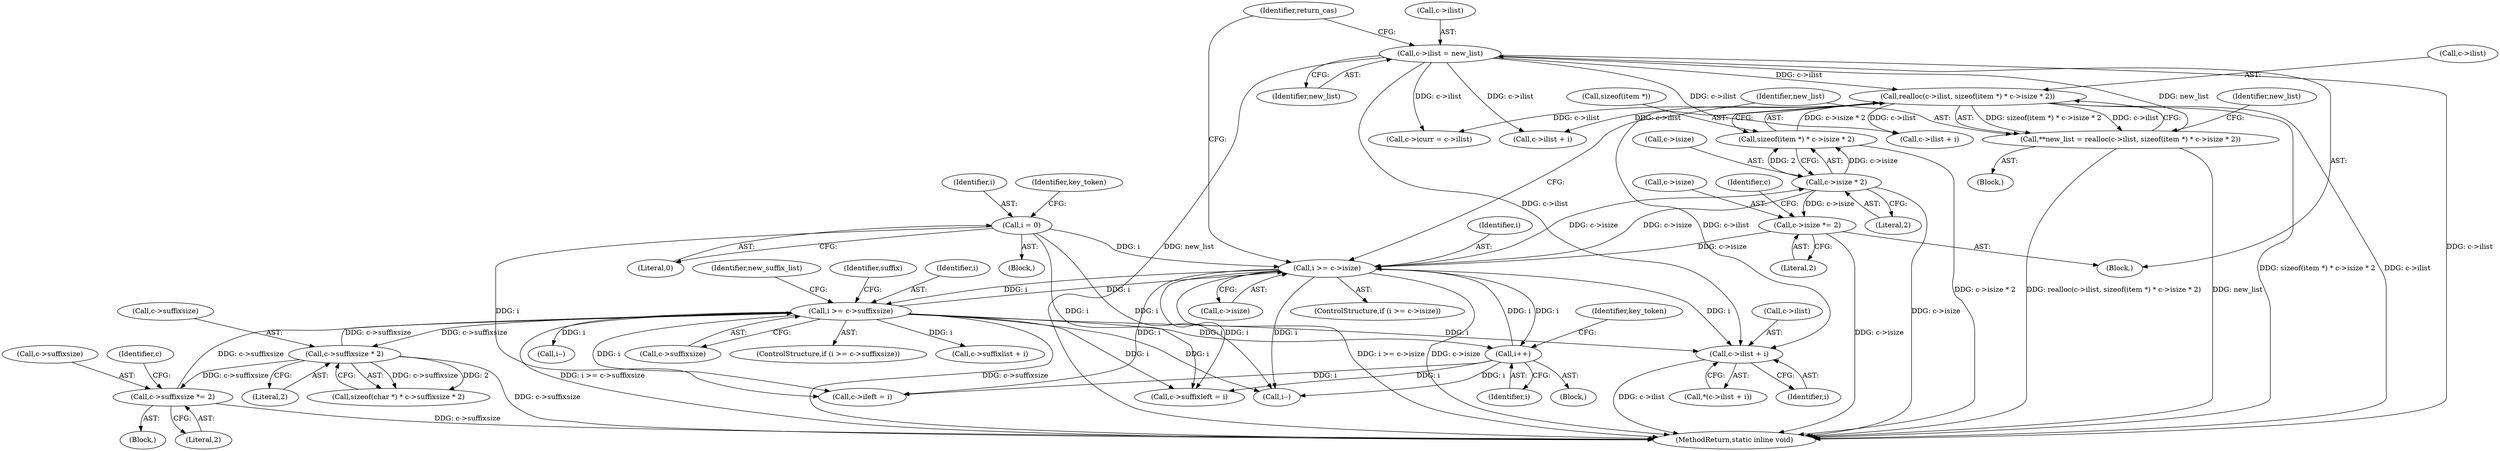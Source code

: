 digraph "0_memcached_a8c4a82787b8b6c256d61bd5c42fb7f92d1bae00@pointer" {
"1000597" [label="(Call,c->ilist + i)"];
"1000222" [label="(Call,c->ilist = new_list)"];
"1000200" [label="(Call,**new_list = realloc(c->ilist, sizeof(item *) * c->isize * 2))"];
"1000202" [label="(Call,realloc(c->ilist, sizeof(item *) * c->isize * 2))"];
"1000206" [label="(Call,sizeof(item *) * c->isize * 2)"];
"1000209" [label="(Call,c->isize * 2)"];
"1000193" [label="(Call,i >= c->isize)"];
"1000114" [label="(Call,i = 0)"];
"1000603" [label="(Call,i++)"];
"1000261" [label="(Call,i >= c->suffixsize)"];
"1000285" [label="(Call,c->suffixsize *= 2)"];
"1000277" [label="(Call,c->suffixsize * 2)"];
"1000217" [label="(Call,c->isize *= 2)"];
"1000195" [label="(Call,c->isize)"];
"1000651" [label="(Identifier,key_token)"];
"1000285" [label="(Call,c->suffixsize *= 2)"];
"1000596" [label="(Call,*(c->ilist + i))"];
"1000206" [label="(Call,sizeof(item *) * c->isize * 2)"];
"1000210" [label="(Call,c->isize)"];
"1000240" [label="(Identifier,return_cas)"];
"1000307" [label="(Identifier,suffix)"];
"1000116" [label="(Literal,0)"];
"1000603" [label="(Call,i++)"];
"1000702" [label="(Call,c->suffixleft = i)"];
"1000274" [label="(Call,sizeof(char *) * c->suffixsize * 2)"];
"1000284" [label="(Block,)"];
"1000159" [label="(Call,i--)"];
"1000194" [label="(Identifier,i)"];
"1000286" [label="(Call,c->suffixsize)"];
"1000198" [label="(Block,)"];
"1000226" [label="(Identifier,new_list)"];
"1000338" [label="(Call,c->ilist + i)"];
"1000278" [label="(Call,c->suffixsize)"];
"1000216" [label="(Block,)"];
"1000332" [label="(Call,i--)"];
"1000277" [label="(Call,c->suffixsize * 2)"];
"1000114" [label="(Call,i = 0)"];
"1000756" [label="(MethodReturn,static inline void)"];
"1000209" [label="(Call,c->isize * 2)"];
"1000222" [label="(Call,c->ilist = new_list)"];
"1000203" [label="(Call,c->ilist)"];
"1000262" [label="(Identifier,i)"];
"1000289" [label="(Literal,2)"];
"1000682" [label="(Call,c->ileft = i)"];
"1000218" [label="(Call,c->isize)"];
"1000193" [label="(Call,i >= c->isize)"];
"1000215" [label="(Identifier,new_list)"];
"1000263" [label="(Call,c->suffixsize)"];
"1000601" [label="(Identifier,i)"];
"1000260" [label="(ControlStructure,if (i >= c->suffixsize))"];
"1000346" [label="(Call,c->suffixlist + i)"];
"1000223" [label="(Call,c->ilist)"];
"1000598" [label="(Call,c->ilist)"];
"1000217" [label="(Call,c->isize *= 2)"];
"1000224" [label="(Identifier,c)"];
"1000200" [label="(Call,**new_list = realloc(c->ilist, sizeof(item *) * c->isize * 2))"];
"1000221" [label="(Literal,2)"];
"1000202" [label="(Call,realloc(c->ilist, sizeof(item *) * c->isize * 2))"];
"1000120" [label="(Identifier,key_token)"];
"1000597" [label="(Call,c->ilist + i)"];
"1000201" [label="(Identifier,new_list)"];
"1000269" [label="(Identifier,new_suffix_list)"];
"1000261" [label="(Call,i >= c->suffixsize)"];
"1000213" [label="(Literal,2)"];
"1000192" [label="(ControlStructure,if (i >= c->isize))"];
"1000292" [label="(Identifier,c)"];
"1000675" [label="(Call,c->icurr = c->ilist)"];
"1000110" [label="(Block,)"];
"1000165" [label="(Call,c->ilist + i)"];
"1000281" [label="(Literal,2)"];
"1000115" [label="(Identifier,i)"];
"1000191" [label="(Block,)"];
"1000604" [label="(Identifier,i)"];
"1000207" [label="(Call,sizeof(item *))"];
"1000597" -> "1000596"  [label="AST: "];
"1000597" -> "1000601"  [label="CFG: "];
"1000598" -> "1000597"  [label="AST: "];
"1000601" -> "1000597"  [label="AST: "];
"1000596" -> "1000597"  [label="CFG: "];
"1000597" -> "1000756"  [label="DDG: c->ilist"];
"1000222" -> "1000597"  [label="DDG: c->ilist"];
"1000202" -> "1000597"  [label="DDG: c->ilist"];
"1000193" -> "1000597"  [label="DDG: i"];
"1000261" -> "1000597"  [label="DDG: i"];
"1000222" -> "1000216"  [label="AST: "];
"1000222" -> "1000226"  [label="CFG: "];
"1000223" -> "1000222"  [label="AST: "];
"1000226" -> "1000222"  [label="AST: "];
"1000240" -> "1000222"  [label="CFG: "];
"1000222" -> "1000756"  [label="DDG: c->ilist"];
"1000222" -> "1000756"  [label="DDG: new_list"];
"1000222" -> "1000165"  [label="DDG: c->ilist"];
"1000222" -> "1000202"  [label="DDG: c->ilist"];
"1000200" -> "1000222"  [label="DDG: new_list"];
"1000222" -> "1000338"  [label="DDG: c->ilist"];
"1000222" -> "1000675"  [label="DDG: c->ilist"];
"1000200" -> "1000198"  [label="AST: "];
"1000200" -> "1000202"  [label="CFG: "];
"1000201" -> "1000200"  [label="AST: "];
"1000202" -> "1000200"  [label="AST: "];
"1000215" -> "1000200"  [label="CFG: "];
"1000200" -> "1000756"  [label="DDG: new_list"];
"1000200" -> "1000756"  [label="DDG: realloc(c->ilist, sizeof(item *) * c->isize * 2)"];
"1000202" -> "1000200"  [label="DDG: c->ilist"];
"1000202" -> "1000200"  [label="DDG: sizeof(item *) * c->isize * 2"];
"1000202" -> "1000206"  [label="CFG: "];
"1000203" -> "1000202"  [label="AST: "];
"1000206" -> "1000202"  [label="AST: "];
"1000202" -> "1000756"  [label="DDG: sizeof(item *) * c->isize * 2"];
"1000202" -> "1000756"  [label="DDG: c->ilist"];
"1000202" -> "1000165"  [label="DDG: c->ilist"];
"1000206" -> "1000202"  [label="DDG: c->isize * 2"];
"1000202" -> "1000338"  [label="DDG: c->ilist"];
"1000202" -> "1000675"  [label="DDG: c->ilist"];
"1000206" -> "1000209"  [label="CFG: "];
"1000207" -> "1000206"  [label="AST: "];
"1000209" -> "1000206"  [label="AST: "];
"1000206" -> "1000756"  [label="DDG: c->isize * 2"];
"1000209" -> "1000206"  [label="DDG: c->isize"];
"1000209" -> "1000206"  [label="DDG: 2"];
"1000209" -> "1000213"  [label="CFG: "];
"1000210" -> "1000209"  [label="AST: "];
"1000213" -> "1000209"  [label="AST: "];
"1000209" -> "1000756"  [label="DDG: c->isize"];
"1000209" -> "1000193"  [label="DDG: c->isize"];
"1000193" -> "1000209"  [label="DDG: c->isize"];
"1000209" -> "1000217"  [label="DDG: c->isize"];
"1000193" -> "1000192"  [label="AST: "];
"1000193" -> "1000195"  [label="CFG: "];
"1000194" -> "1000193"  [label="AST: "];
"1000195" -> "1000193"  [label="AST: "];
"1000201" -> "1000193"  [label="CFG: "];
"1000240" -> "1000193"  [label="CFG: "];
"1000193" -> "1000756"  [label="DDG: c->isize"];
"1000193" -> "1000756"  [label="DDG: i >= c->isize"];
"1000193" -> "1000159"  [label="DDG: i"];
"1000114" -> "1000193"  [label="DDG: i"];
"1000603" -> "1000193"  [label="DDG: i"];
"1000261" -> "1000193"  [label="DDG: i"];
"1000217" -> "1000193"  [label="DDG: c->isize"];
"1000193" -> "1000261"  [label="DDG: i"];
"1000193" -> "1000603"  [label="DDG: i"];
"1000193" -> "1000682"  [label="DDG: i"];
"1000193" -> "1000702"  [label="DDG: i"];
"1000114" -> "1000110"  [label="AST: "];
"1000114" -> "1000116"  [label="CFG: "];
"1000115" -> "1000114"  [label="AST: "];
"1000116" -> "1000114"  [label="AST: "];
"1000120" -> "1000114"  [label="CFG: "];
"1000114" -> "1000159"  [label="DDG: i"];
"1000114" -> "1000682"  [label="DDG: i"];
"1000114" -> "1000702"  [label="DDG: i"];
"1000603" -> "1000191"  [label="AST: "];
"1000603" -> "1000604"  [label="CFG: "];
"1000604" -> "1000603"  [label="AST: "];
"1000651" -> "1000603"  [label="CFG: "];
"1000603" -> "1000159"  [label="DDG: i"];
"1000261" -> "1000603"  [label="DDG: i"];
"1000603" -> "1000682"  [label="DDG: i"];
"1000603" -> "1000702"  [label="DDG: i"];
"1000261" -> "1000260"  [label="AST: "];
"1000261" -> "1000263"  [label="CFG: "];
"1000262" -> "1000261"  [label="AST: "];
"1000263" -> "1000261"  [label="AST: "];
"1000269" -> "1000261"  [label="CFG: "];
"1000307" -> "1000261"  [label="CFG: "];
"1000261" -> "1000756"  [label="DDG: c->suffixsize"];
"1000261" -> "1000756"  [label="DDG: i >= c->suffixsize"];
"1000261" -> "1000159"  [label="DDG: i"];
"1000285" -> "1000261"  [label="DDG: c->suffixsize"];
"1000277" -> "1000261"  [label="DDG: c->suffixsize"];
"1000261" -> "1000277"  [label="DDG: c->suffixsize"];
"1000261" -> "1000332"  [label="DDG: i"];
"1000261" -> "1000346"  [label="DDG: i"];
"1000261" -> "1000682"  [label="DDG: i"];
"1000261" -> "1000702"  [label="DDG: i"];
"1000285" -> "1000284"  [label="AST: "];
"1000285" -> "1000289"  [label="CFG: "];
"1000286" -> "1000285"  [label="AST: "];
"1000289" -> "1000285"  [label="AST: "];
"1000292" -> "1000285"  [label="CFG: "];
"1000285" -> "1000756"  [label="DDG: c->suffixsize"];
"1000277" -> "1000285"  [label="DDG: c->suffixsize"];
"1000277" -> "1000274"  [label="AST: "];
"1000277" -> "1000281"  [label="CFG: "];
"1000278" -> "1000277"  [label="AST: "];
"1000281" -> "1000277"  [label="AST: "];
"1000274" -> "1000277"  [label="CFG: "];
"1000277" -> "1000756"  [label="DDG: c->suffixsize"];
"1000277" -> "1000274"  [label="DDG: c->suffixsize"];
"1000277" -> "1000274"  [label="DDG: 2"];
"1000217" -> "1000216"  [label="AST: "];
"1000217" -> "1000221"  [label="CFG: "];
"1000218" -> "1000217"  [label="AST: "];
"1000221" -> "1000217"  [label="AST: "];
"1000224" -> "1000217"  [label="CFG: "];
"1000217" -> "1000756"  [label="DDG: c->isize"];
}
